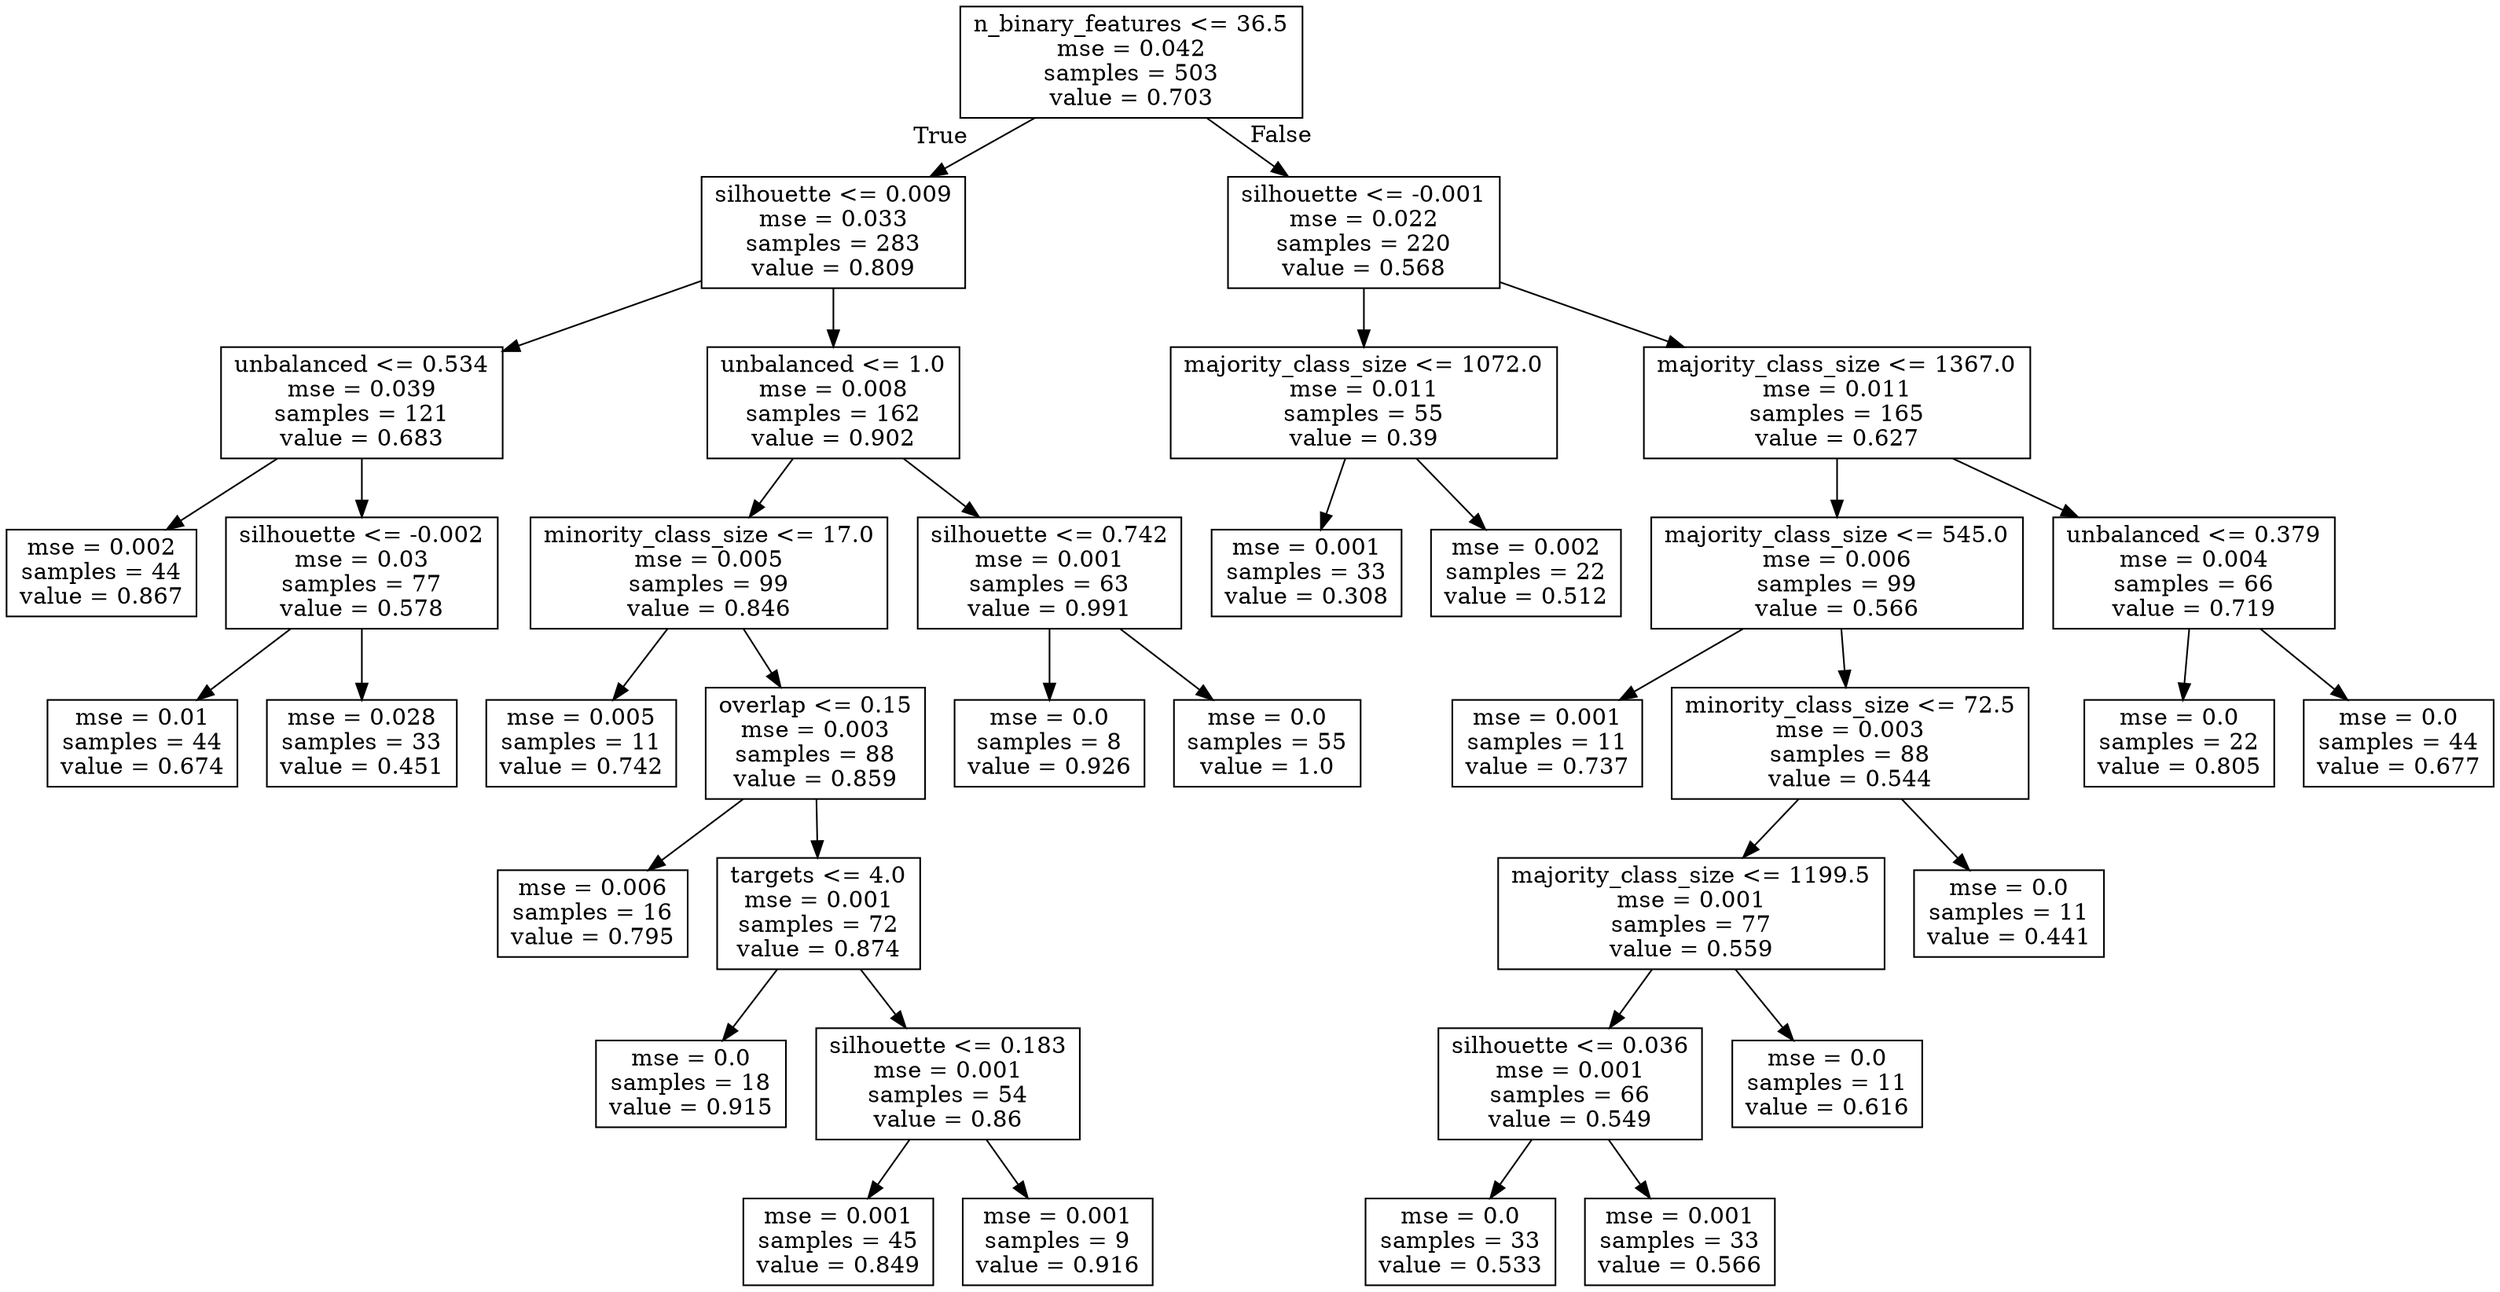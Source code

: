 digraph Tree {
node [shape=box] ;
0 [label="n_binary_features <= 36.5\nmse = 0.042\nsamples = 503\nvalue = 0.703"] ;
1 [label="silhouette <= 0.009\nmse = 0.033\nsamples = 283\nvalue = 0.809"] ;
0 -> 1 [labeldistance=2.5, labelangle=45, headlabel="True"] ;
2 [label="unbalanced <= 0.534\nmse = 0.039\nsamples = 121\nvalue = 0.683"] ;
1 -> 2 ;
3 [label="mse = 0.002\nsamples = 44\nvalue = 0.867"] ;
2 -> 3 ;
4 [label="silhouette <= -0.002\nmse = 0.03\nsamples = 77\nvalue = 0.578"] ;
2 -> 4 ;
5 [label="mse = 0.01\nsamples = 44\nvalue = 0.674"] ;
4 -> 5 ;
6 [label="mse = 0.028\nsamples = 33\nvalue = 0.451"] ;
4 -> 6 ;
7 [label="unbalanced <= 1.0\nmse = 0.008\nsamples = 162\nvalue = 0.902"] ;
1 -> 7 ;
8 [label="minority_class_size <= 17.0\nmse = 0.005\nsamples = 99\nvalue = 0.846"] ;
7 -> 8 ;
9 [label="mse = 0.005\nsamples = 11\nvalue = 0.742"] ;
8 -> 9 ;
10 [label="overlap <= 0.15\nmse = 0.003\nsamples = 88\nvalue = 0.859"] ;
8 -> 10 ;
11 [label="mse = 0.006\nsamples = 16\nvalue = 0.795"] ;
10 -> 11 ;
12 [label="targets <= 4.0\nmse = 0.001\nsamples = 72\nvalue = 0.874"] ;
10 -> 12 ;
13 [label="mse = 0.0\nsamples = 18\nvalue = 0.915"] ;
12 -> 13 ;
14 [label="silhouette <= 0.183\nmse = 0.001\nsamples = 54\nvalue = 0.86"] ;
12 -> 14 ;
15 [label="mse = 0.001\nsamples = 45\nvalue = 0.849"] ;
14 -> 15 ;
16 [label="mse = 0.001\nsamples = 9\nvalue = 0.916"] ;
14 -> 16 ;
17 [label="silhouette <= 0.742\nmse = 0.001\nsamples = 63\nvalue = 0.991"] ;
7 -> 17 ;
18 [label="mse = 0.0\nsamples = 8\nvalue = 0.926"] ;
17 -> 18 ;
19 [label="mse = 0.0\nsamples = 55\nvalue = 1.0"] ;
17 -> 19 ;
20 [label="silhouette <= -0.001\nmse = 0.022\nsamples = 220\nvalue = 0.568"] ;
0 -> 20 [labeldistance=2.5, labelangle=-45, headlabel="False"] ;
21 [label="majority_class_size <= 1072.0\nmse = 0.011\nsamples = 55\nvalue = 0.39"] ;
20 -> 21 ;
22 [label="mse = 0.001\nsamples = 33\nvalue = 0.308"] ;
21 -> 22 ;
23 [label="mse = 0.002\nsamples = 22\nvalue = 0.512"] ;
21 -> 23 ;
24 [label="majority_class_size <= 1367.0\nmse = 0.011\nsamples = 165\nvalue = 0.627"] ;
20 -> 24 ;
25 [label="majority_class_size <= 545.0\nmse = 0.006\nsamples = 99\nvalue = 0.566"] ;
24 -> 25 ;
26 [label="mse = 0.001\nsamples = 11\nvalue = 0.737"] ;
25 -> 26 ;
27 [label="minority_class_size <= 72.5\nmse = 0.003\nsamples = 88\nvalue = 0.544"] ;
25 -> 27 ;
28 [label="majority_class_size <= 1199.5\nmse = 0.001\nsamples = 77\nvalue = 0.559"] ;
27 -> 28 ;
29 [label="silhouette <= 0.036\nmse = 0.001\nsamples = 66\nvalue = 0.549"] ;
28 -> 29 ;
30 [label="mse = 0.0\nsamples = 33\nvalue = 0.533"] ;
29 -> 30 ;
31 [label="mse = 0.001\nsamples = 33\nvalue = 0.566"] ;
29 -> 31 ;
32 [label="mse = 0.0\nsamples = 11\nvalue = 0.616"] ;
28 -> 32 ;
33 [label="mse = 0.0\nsamples = 11\nvalue = 0.441"] ;
27 -> 33 ;
34 [label="unbalanced <= 0.379\nmse = 0.004\nsamples = 66\nvalue = 0.719"] ;
24 -> 34 ;
35 [label="mse = 0.0\nsamples = 22\nvalue = 0.805"] ;
34 -> 35 ;
36 [label="mse = 0.0\nsamples = 44\nvalue = 0.677"] ;
34 -> 36 ;
}